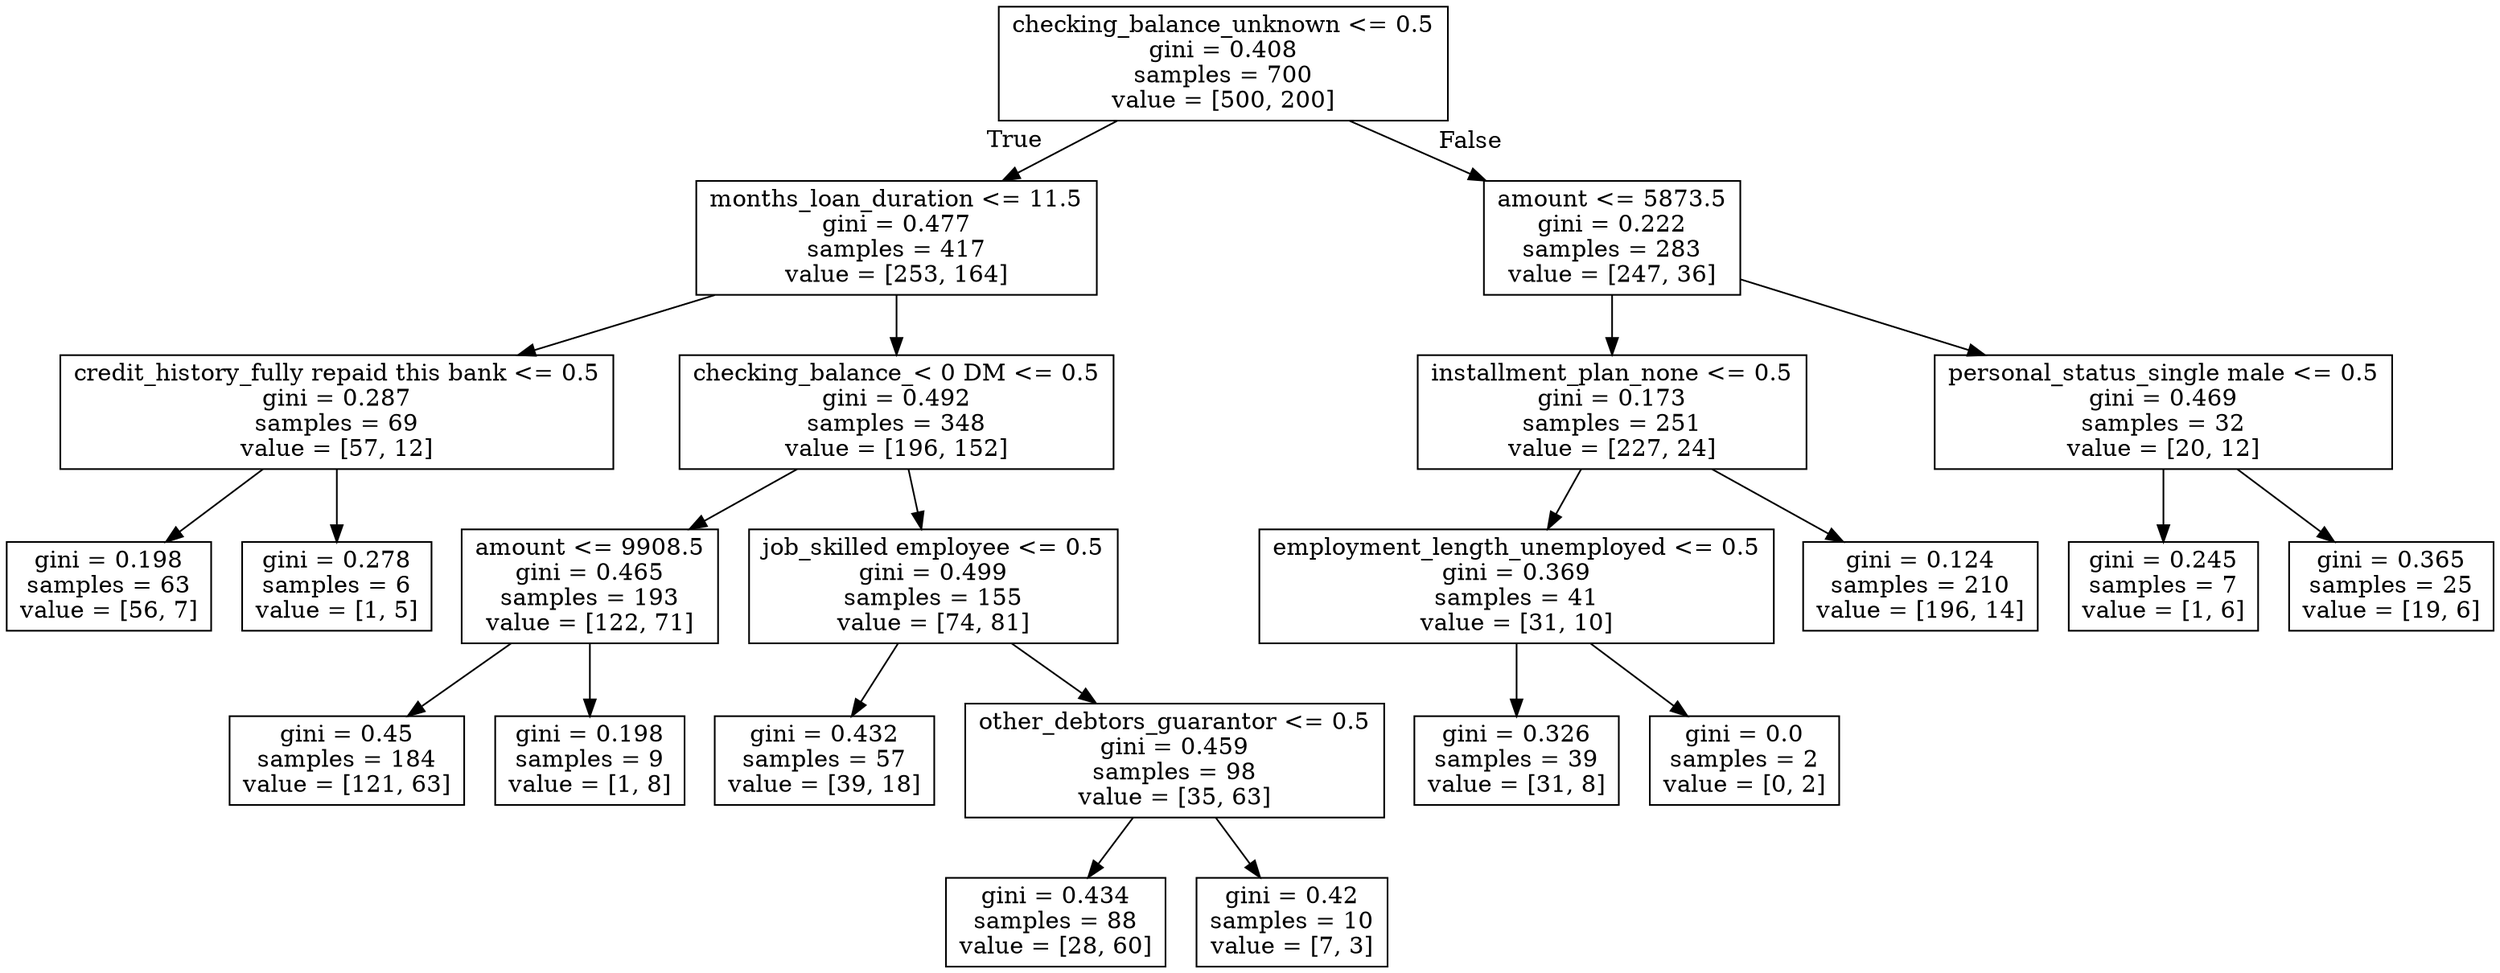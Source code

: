 digraph Tree {
node [shape=box] ;
0 [label="checking_balance_unknown <= 0.5\ngini = 0.408\nsamples = 700\nvalue = [500, 200]"] ;
1 [label="months_loan_duration <= 11.5\ngini = 0.477\nsamples = 417\nvalue = [253, 164]"] ;
0 -> 1 [labeldistance=2.5, labelangle=45, headlabel="True"] ;
3 [label="credit_history_fully repaid this bank <= 0.5\ngini = 0.287\nsamples = 69\nvalue = [57, 12]"] ;
1 -> 3 ;
5 [label="gini = 0.198\nsamples = 63\nvalue = [56, 7]"] ;
3 -> 5 ;
6 [label="gini = 0.278\nsamples = 6\nvalue = [1, 5]"] ;
3 -> 6 ;
4 [label="checking_balance_< 0 DM <= 0.5\ngini = 0.492\nsamples = 348\nvalue = [196, 152]"] ;
1 -> 4 ;
11 [label="amount <= 9908.5\ngini = 0.465\nsamples = 193\nvalue = [122, 71]"] ;
4 -> 11 ;
15 [label="gini = 0.45\nsamples = 184\nvalue = [121, 63]"] ;
11 -> 15 ;
16 [label="gini = 0.198\nsamples = 9\nvalue = [1, 8]"] ;
11 -> 16 ;
12 [label="job_skilled employee <= 0.5\ngini = 0.499\nsamples = 155\nvalue = [74, 81]"] ;
4 -> 12 ;
13 [label="gini = 0.432\nsamples = 57\nvalue = [39, 18]"] ;
12 -> 13 ;
14 [label="other_debtors_guarantor <= 0.5\ngini = 0.459\nsamples = 98\nvalue = [35, 63]"] ;
12 -> 14 ;
17 [label="gini = 0.434\nsamples = 88\nvalue = [28, 60]"] ;
14 -> 17 ;
18 [label="gini = 0.42\nsamples = 10\nvalue = [7, 3]"] ;
14 -> 18 ;
2 [label="amount <= 5873.5\ngini = 0.222\nsamples = 283\nvalue = [247, 36]"] ;
0 -> 2 [labeldistance=2.5, labelangle=-45, headlabel="False"] ;
7 [label="installment_plan_none <= 0.5\ngini = 0.173\nsamples = 251\nvalue = [227, 24]"] ;
2 -> 7 ;
19 [label="employment_length_unemployed <= 0.5\ngini = 0.369\nsamples = 41\nvalue = [31, 10]"] ;
7 -> 19 ;
21 [label="gini = 0.326\nsamples = 39\nvalue = [31, 8]"] ;
19 -> 21 ;
22 [label="gini = 0.0\nsamples = 2\nvalue = [0, 2]"] ;
19 -> 22 ;
20 [label="gini = 0.124\nsamples = 210\nvalue = [196, 14]"] ;
7 -> 20 ;
8 [label="personal_status_single male <= 0.5\ngini = 0.469\nsamples = 32\nvalue = [20, 12]"] ;
2 -> 8 ;
9 [label="gini = 0.245\nsamples = 7\nvalue = [1, 6]"] ;
8 -> 9 ;
10 [label="gini = 0.365\nsamples = 25\nvalue = [19, 6]"] ;
8 -> 10 ;
}